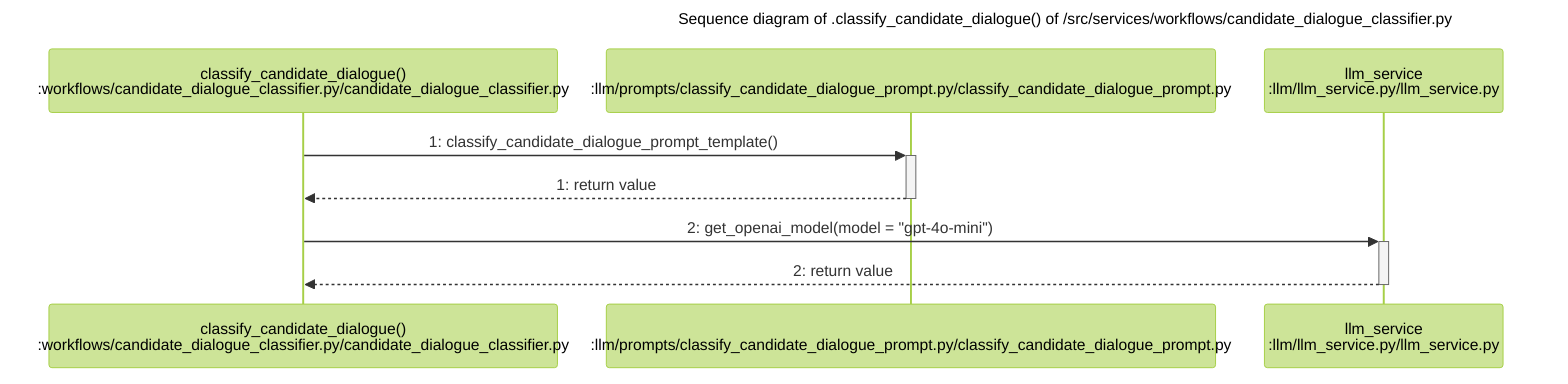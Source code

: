 %%{init: {'theme':'forest'}}%%

sequenceDiagram

    Title Sequence diagram of .classify_candidate_dialogue() of /src/services/workflows/candidate_dialogue_classifier.py

    participant p1 as classify_candidate_dialogue()<br>:workflows/candidate_dialogue_classifier.py/candidate_dialogue_classifier.py
    participant p2 as <br>:llm/prompts/classify_candidate_dialogue_prompt.py/classify_candidate_dialogue_prompt.py
    participant p3 as llm_service<br>:llm/llm_service.py/llm_service.py


	p1 ->>+ p2: 1: classify_candidate_dialogue_prompt_template()
	p2 -->>- p1: 1: return value
	p1 ->>+ p3: 2: get_openai_model(model = "gpt-4o-mini")
	p3 -->>- p1: 2: return value